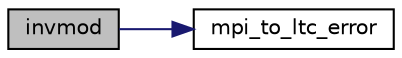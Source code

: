 digraph "invmod"
{
 // LATEX_PDF_SIZE
  edge [fontname="Helvetica",fontsize="10",labelfontname="Helvetica",labelfontsize="10"];
  node [fontname="Helvetica",fontsize="10",shape=record];
  rankdir="LR";
  Node55 [label="invmod",height=0.2,width=0.4,color="black", fillcolor="grey75", style="filled", fontcolor="black",tooltip=" "];
  Node55 -> Node56 [color="midnightblue",fontsize="10",style="solid",fontname="Helvetica"];
  Node56 [label="mpi_to_ltc_error",height=0.2,width=0.4,color="black", fillcolor="white", style="filled",URL="$ltm__desc_8c.html#abc21dd3358332c6bcdd2ec873ab5c5a6",tooltip="Convert a MPI error to a LTC error (Possibly the most powerful function ever! Oh wait...."];
}
